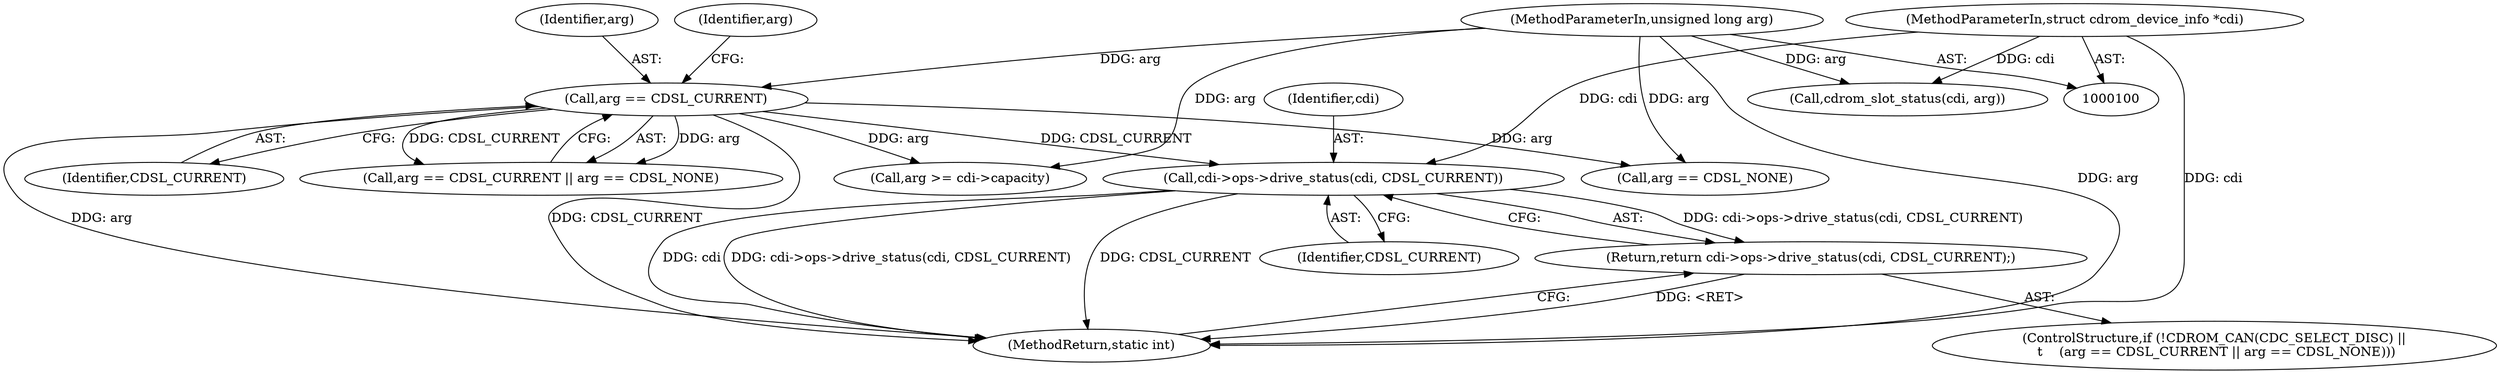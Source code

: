 digraph "0_linux_8f3fafc9c2f0ece10832c25f7ffcb07c97a32ad4@pointer" {
"1000132" [label="(Call,cdi->ops->drive_status(cdi, CDSL_CURRENT))"];
"1000101" [label="(MethodParameterIn,struct cdrom_device_info *cdi)"];
"1000125" [label="(Call,arg == CDSL_CURRENT)"];
"1000102" [label="(MethodParameterIn,unsigned long arg)"];
"1000131" [label="(Return,return cdi->ops->drive_status(cdi, CDSL_CURRENT);)"];
"1000136" [label="(Call,arg >= cdi->capacity)"];
"1000126" [label="(Identifier,arg)"];
"1000124" [label="(Call,arg == CDSL_CURRENT || arg == CDSL_NONE)"];
"1000101" [label="(MethodParameterIn,struct cdrom_device_info *cdi)"];
"1000102" [label="(MethodParameterIn,unsigned long arg)"];
"1000133" [label="(Identifier,cdi)"];
"1000128" [label="(Call,arg == CDSL_NONE)"];
"1000127" [label="(Identifier,CDSL_CURRENT)"];
"1000145" [label="(Call,cdrom_slot_status(cdi, arg))"];
"1000148" [label="(MethodReturn,static int)"];
"1000125" [label="(Call,arg == CDSL_CURRENT)"];
"1000131" [label="(Return,return cdi->ops->drive_status(cdi, CDSL_CURRENT);)"];
"1000129" [label="(Identifier,arg)"];
"1000119" [label="(ControlStructure,if (!CDROM_CAN(CDC_SELECT_DISC) ||\n \t    (arg == CDSL_CURRENT || arg == CDSL_NONE)))"];
"1000132" [label="(Call,cdi->ops->drive_status(cdi, CDSL_CURRENT))"];
"1000134" [label="(Identifier,CDSL_CURRENT)"];
"1000132" -> "1000131"  [label="AST: "];
"1000132" -> "1000134"  [label="CFG: "];
"1000133" -> "1000132"  [label="AST: "];
"1000134" -> "1000132"  [label="AST: "];
"1000131" -> "1000132"  [label="CFG: "];
"1000132" -> "1000148"  [label="DDG: cdi->ops->drive_status(cdi, CDSL_CURRENT)"];
"1000132" -> "1000148"  [label="DDG: CDSL_CURRENT"];
"1000132" -> "1000148"  [label="DDG: cdi"];
"1000132" -> "1000131"  [label="DDG: cdi->ops->drive_status(cdi, CDSL_CURRENT)"];
"1000101" -> "1000132"  [label="DDG: cdi"];
"1000125" -> "1000132"  [label="DDG: CDSL_CURRENT"];
"1000101" -> "1000100"  [label="AST: "];
"1000101" -> "1000148"  [label="DDG: cdi"];
"1000101" -> "1000145"  [label="DDG: cdi"];
"1000125" -> "1000124"  [label="AST: "];
"1000125" -> "1000127"  [label="CFG: "];
"1000126" -> "1000125"  [label="AST: "];
"1000127" -> "1000125"  [label="AST: "];
"1000129" -> "1000125"  [label="CFG: "];
"1000124" -> "1000125"  [label="CFG: "];
"1000125" -> "1000148"  [label="DDG: CDSL_CURRENT"];
"1000125" -> "1000148"  [label="DDG: arg"];
"1000125" -> "1000124"  [label="DDG: arg"];
"1000125" -> "1000124"  [label="DDG: CDSL_CURRENT"];
"1000102" -> "1000125"  [label="DDG: arg"];
"1000125" -> "1000128"  [label="DDG: arg"];
"1000125" -> "1000136"  [label="DDG: arg"];
"1000102" -> "1000100"  [label="AST: "];
"1000102" -> "1000148"  [label="DDG: arg"];
"1000102" -> "1000128"  [label="DDG: arg"];
"1000102" -> "1000136"  [label="DDG: arg"];
"1000102" -> "1000145"  [label="DDG: arg"];
"1000131" -> "1000119"  [label="AST: "];
"1000148" -> "1000131"  [label="CFG: "];
"1000131" -> "1000148"  [label="DDG: <RET>"];
}
